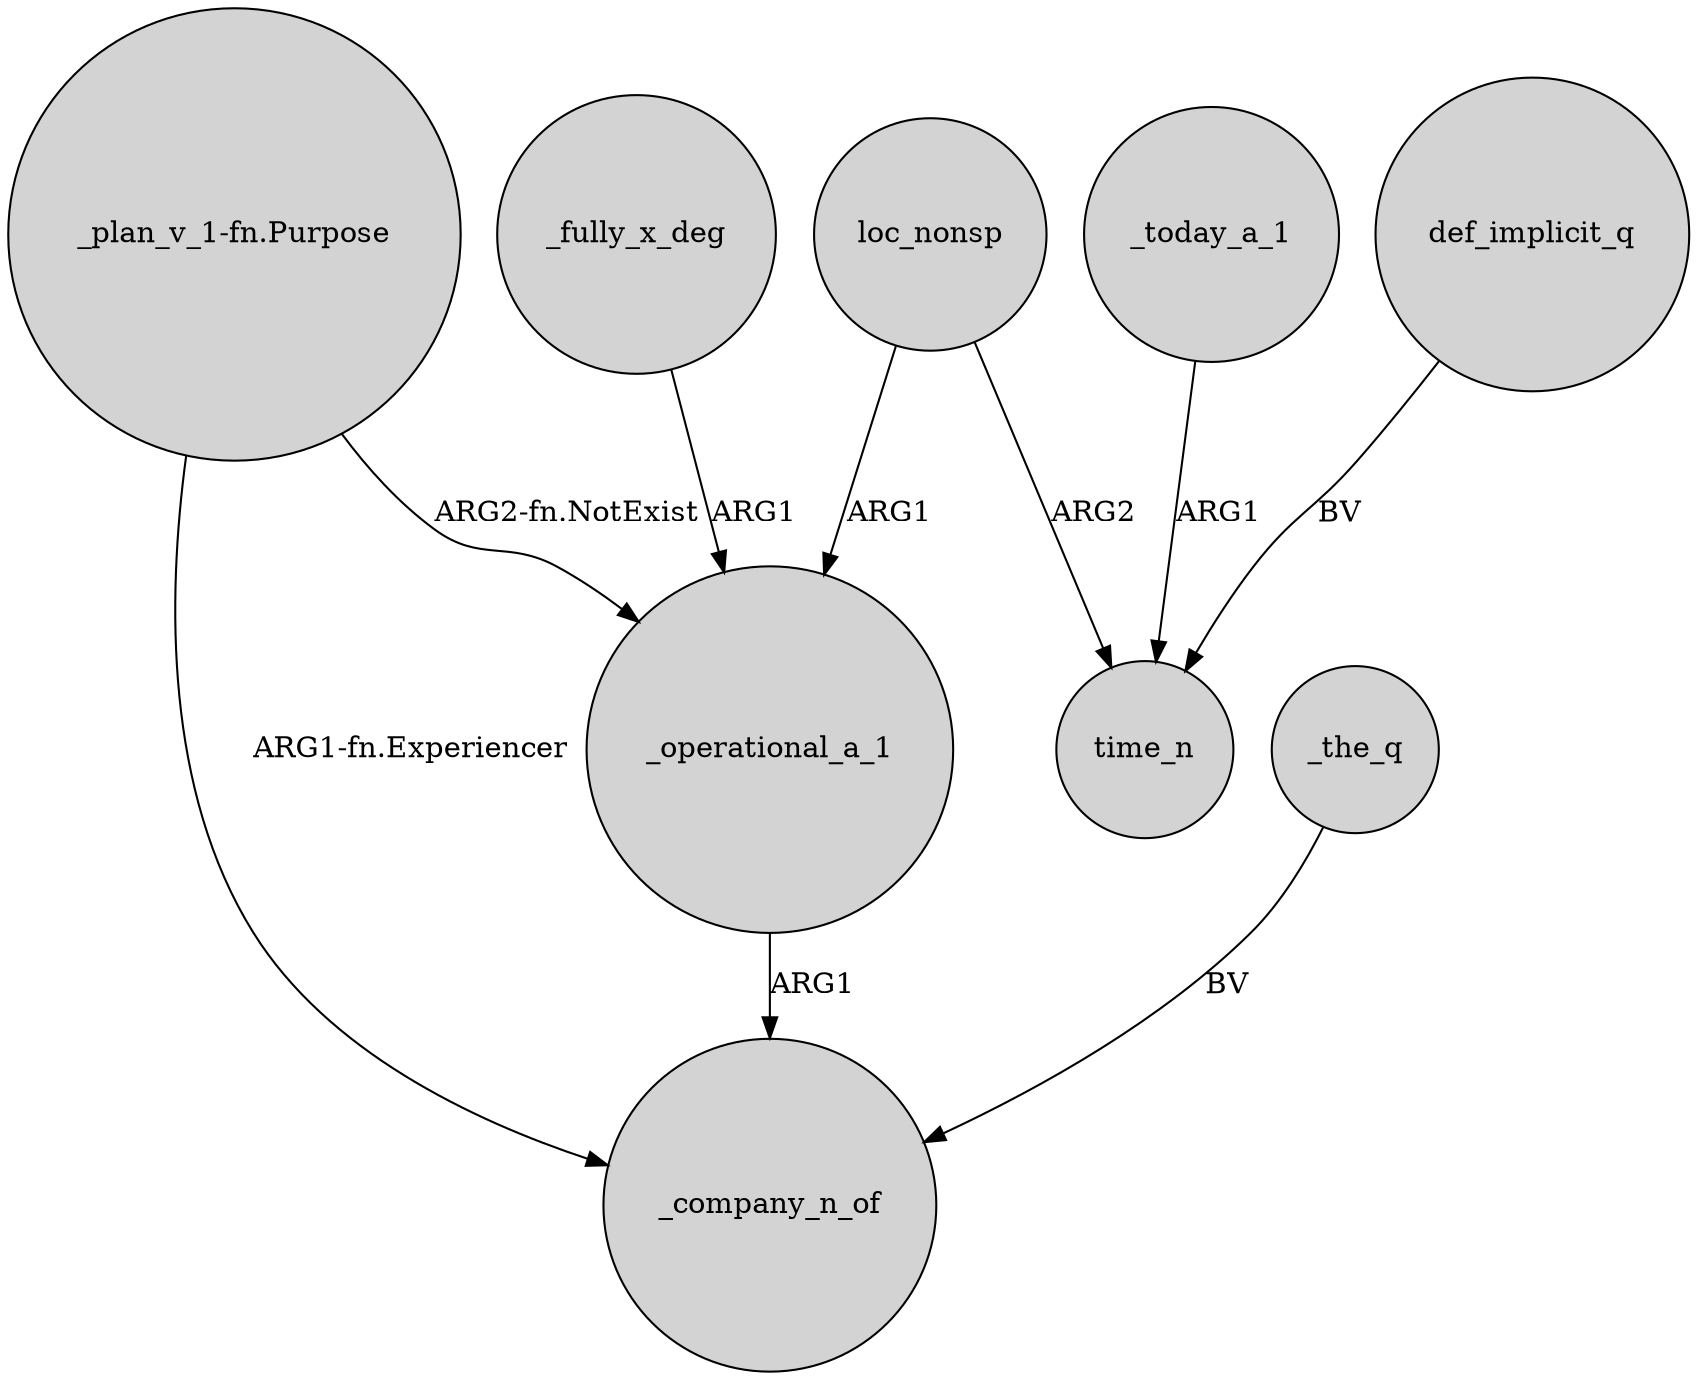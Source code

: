 digraph {
	node [shape=circle style=filled]
	"_plan_v_1-fn.Purpose" -> _company_n_of [label="ARG1-fn.Experiencer"]
	_operational_a_1 -> _company_n_of [label=ARG1]
	loc_nonsp -> _operational_a_1 [label=ARG1]
	_today_a_1 -> time_n [label=ARG1]
	_the_q -> _company_n_of [label=BV]
	loc_nonsp -> time_n [label=ARG2]
	"_plan_v_1-fn.Purpose" -> _operational_a_1 [label="ARG2-fn.NotExist"]
	_fully_x_deg -> _operational_a_1 [label=ARG1]
	def_implicit_q -> time_n [label=BV]
}
